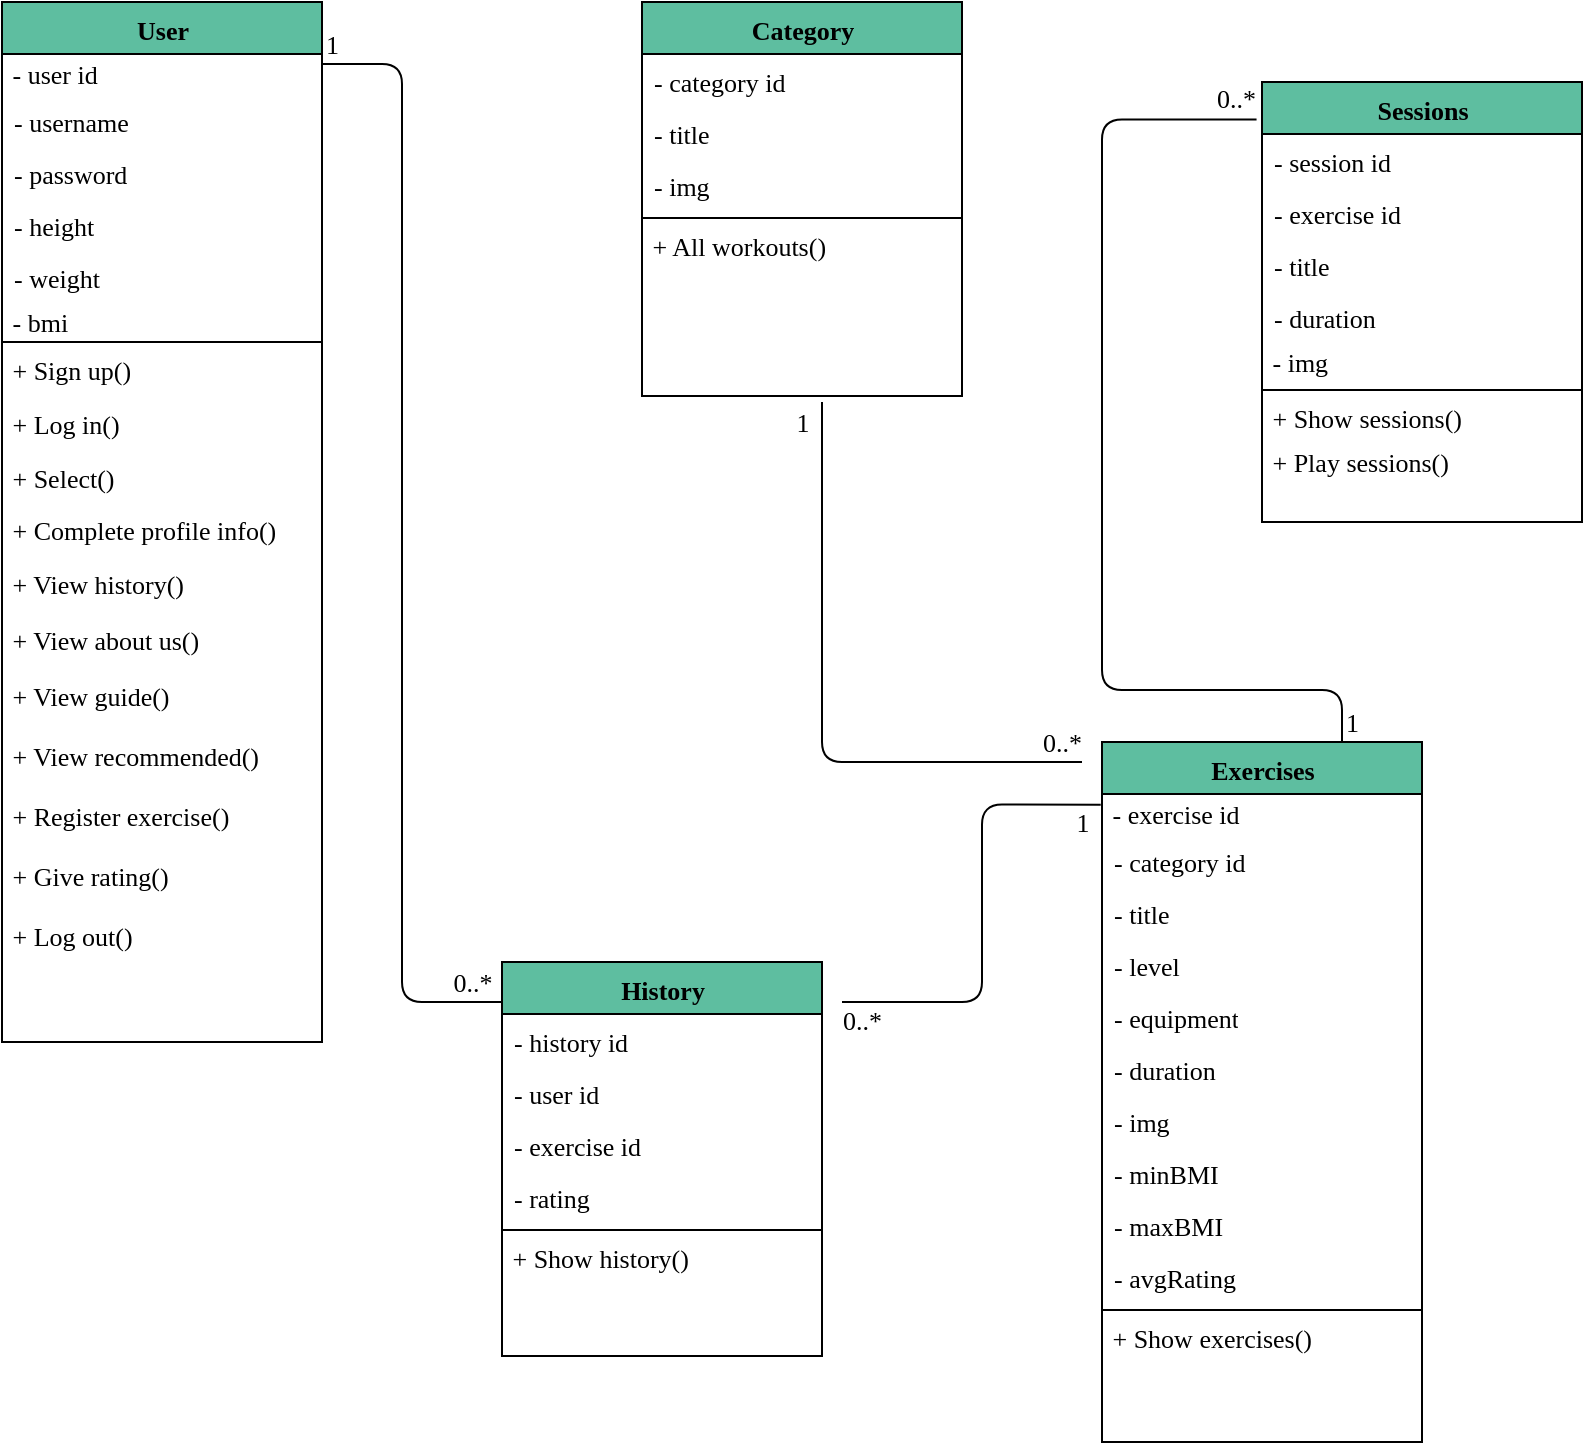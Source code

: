 <mxfile version="14.8.0" type="github">
  <diagram name="Page-1" id="9f46799a-70d6-7492-0946-bef42562c5a5">
    <mxGraphModel dx="1117" dy="623" grid="1" gridSize="10" guides="1" tooltips="1" connect="1" arrows="1" fold="1" page="1" pageScale="1" pageWidth="1100" pageHeight="850" background="#ffffff" math="0" shadow="0">
      <root>
        <mxCell id="0" />
        <mxCell id="1" parent="0" />
        <mxCell id="78961159f06e98e8-17" value="User" style="swimlane;html=1;fontStyle=1;align=center;verticalAlign=top;childLayout=stackLayout;horizontal=1;startSize=26;horizontalStack=0;resizeParent=1;resizeLast=0;collapsible=1;marginBottom=0;swimlaneFillColor=#ffffff;rounded=0;shadow=0;comic=0;labelBackgroundColor=none;strokeWidth=1;fontFamily=Times New Roman;fontSize=13;fillColor=#5EBEA0;" parent="1" vertex="1">
          <mxGeometry x="90" y="80" width="160" height="520" as="geometry">
            <mxRectangle x="90" y="83" width="100" height="26" as="alternateBounds" />
          </mxGeometry>
        </mxCell>
        <mxCell id="6QdSG1pBMYWLXJsXz6J8-28" value="&lt;font style=&quot;font-size: 13px&quot;&gt;&amp;nbsp;- user id&lt;/font&gt;" style="text;html=1;strokeColor=none;fillColor=none;align=left;verticalAlign=middle;whiteSpace=wrap;rounded=0;fontFamily=Times New Roman;fontSize=13;" parent="78961159f06e98e8-17" vertex="1">
          <mxGeometry y="26" width="160" height="20" as="geometry" />
        </mxCell>
        <mxCell id="78961159f06e98e8-21" value="&lt;font style=&quot;font-size: 13px&quot;&gt;- username&lt;/font&gt;" style="text;html=1;strokeColor=none;fillColor=none;align=left;verticalAlign=top;spacingLeft=4;spacingRight=4;whiteSpace=wrap;overflow=hidden;rotatable=0;points=[[0,0.5],[1,0.5]];portConstraint=eastwest;fontFamily=Times New Roman;fontSize=13;" parent="78961159f06e98e8-17" vertex="1">
          <mxGeometry y="46" width="160" height="26" as="geometry" />
        </mxCell>
        <mxCell id="78961159f06e98e8-23" value="&lt;font style=&quot;font-size: 13px&quot;&gt;- password&lt;/font&gt;" style="text;html=1;strokeColor=none;fillColor=none;align=left;verticalAlign=top;spacingLeft=4;spacingRight=4;whiteSpace=wrap;overflow=hidden;rotatable=0;points=[[0,0.5],[1,0.5]];portConstraint=eastwest;fontFamily=Times New Roman;fontSize=13;" parent="78961159f06e98e8-17" vertex="1">
          <mxGeometry y="72" width="160" height="26" as="geometry" />
        </mxCell>
        <mxCell id="78961159f06e98e8-25" value="&lt;font style=&quot;font-size: 13px&quot;&gt;- height&lt;/font&gt;" style="text;html=1;strokeColor=none;fillColor=none;align=left;verticalAlign=top;spacingLeft=4;spacingRight=4;whiteSpace=wrap;overflow=hidden;rotatable=0;points=[[0,0.5],[1,0.5]];portConstraint=eastwest;fontFamily=Times New Roman;fontSize=13;" parent="78961159f06e98e8-17" vertex="1">
          <mxGeometry y="98" width="160" height="26" as="geometry" />
        </mxCell>
        <mxCell id="78961159f06e98e8-26" value="&lt;font style=&quot;font-size: 13px&quot;&gt;- weight&lt;/font&gt;" style="text;html=1;strokeColor=none;fillColor=none;align=left;verticalAlign=top;spacingLeft=4;spacingRight=4;whiteSpace=wrap;overflow=hidden;rotatable=0;points=[[0,0.5],[1,0.5]];portConstraint=eastwest;fontFamily=Times New Roman;fontSize=13;" parent="78961159f06e98e8-17" vertex="1">
          <mxGeometry y="124" width="160" height="26" as="geometry" />
        </mxCell>
        <mxCell id="6QdSG1pBMYWLXJsXz6J8-2" value="&lt;font style=&quot;font-size: 13px&quot;&gt;&amp;nbsp;- bmi&lt;/font&gt;" style="text;html=1;strokeColor=none;fillColor=none;align=left;verticalAlign=middle;whiteSpace=wrap;rounded=0;fontFamily=Times New Roman;fontSize=13;" parent="78961159f06e98e8-17" vertex="1">
          <mxGeometry y="150" width="160" height="20" as="geometry" />
        </mxCell>
        <mxCell id="6QdSG1pBMYWLXJsXz6J8-5" value="&lt;font style=&quot;font-size: 13px&quot;&gt;&amp;nbsp;+ Sign up()&lt;/font&gt;" style="text;html=1;strokeColor=none;fillColor=none;align=left;verticalAlign=middle;whiteSpace=wrap;rounded=0;fontFamily=Times New Roman;fontSize=13;" parent="78961159f06e98e8-17" vertex="1">
          <mxGeometry y="170" width="160" height="28" as="geometry" />
        </mxCell>
        <mxCell id="6QdSG1pBMYWLXJsXz6J8-4" value="&lt;font style=&quot;font-size: 13px&quot;&gt;&amp;nbsp;+ Log in()&lt;/font&gt;" style="text;html=1;strokeColor=none;fillColor=none;align=left;verticalAlign=middle;whiteSpace=wrap;rounded=0;fontFamily=Times New Roman;fontSize=13;" parent="78961159f06e98e8-17" vertex="1">
          <mxGeometry y="198" width="160" height="26" as="geometry" />
        </mxCell>
        <mxCell id="6QdSG1pBMYWLXJsXz6J8-6" value="&lt;font style=&quot;font-size: 13px&quot;&gt;&amp;nbsp;+ Select()&lt;/font&gt;" style="text;html=1;strokeColor=none;fillColor=none;align=left;verticalAlign=middle;whiteSpace=wrap;rounded=0;fontFamily=Times New Roman;fontSize=13;" parent="78961159f06e98e8-17" vertex="1">
          <mxGeometry y="224" width="160" height="28" as="geometry" />
        </mxCell>
        <mxCell id="6QdSG1pBMYWLXJsXz6J8-7" value="&lt;font style=&quot;font-size: 13px&quot;&gt;&amp;nbsp;+ Complete profile info()&lt;/font&gt;" style="text;html=1;strokeColor=none;fillColor=none;align=left;verticalAlign=middle;whiteSpace=wrap;rounded=0;fontFamily=Times New Roman;fontSize=13;" parent="78961159f06e98e8-17" vertex="1">
          <mxGeometry y="252" width="160" height="24" as="geometry" />
        </mxCell>
        <mxCell id="6QdSG1pBMYWLXJsXz6J8-14" value="" style="endArrow=none;html=1;exitX=0;exitY=0;exitDx=0;exitDy=0;entryX=1;entryY=0;entryDx=0;entryDy=0;fontFamily=Times New Roman;fontSize=13;" parent="78961159f06e98e8-17" source="6QdSG1pBMYWLXJsXz6J8-5" target="6QdSG1pBMYWLXJsXz6J8-5" edge="1">
          <mxGeometry width="50" height="50" relative="1" as="geometry">
            <mxPoint x="300" y="250" as="sourcePoint" />
            <mxPoint x="350" y="200" as="targetPoint" />
          </mxGeometry>
        </mxCell>
        <mxCell id="xIkDIPTrsvpT3gbHnP_f-16" value="&lt;font style=&quot;font-size: 13px&quot;&gt;&amp;nbsp;+ View history()&lt;/font&gt;" style="text;html=1;strokeColor=none;fillColor=none;align=left;verticalAlign=middle;whiteSpace=wrap;rounded=0;fontFamily=Times New Roman;fontSize=13;" vertex="1" parent="78961159f06e98e8-17">
          <mxGeometry y="276" width="160" height="30" as="geometry" />
        </mxCell>
        <mxCell id="6QdSG1pBMYWLXJsXz6J8-8" value="&lt;font style=&quot;font-size: 13px&quot;&gt;&amp;nbsp;+ View about us()&lt;/font&gt;" style="text;html=1;strokeColor=none;fillColor=none;align=left;verticalAlign=middle;whiteSpace=wrap;rounded=0;fontFamily=Times New Roman;fontSize=13;" parent="78961159f06e98e8-17" vertex="1">
          <mxGeometry y="306" width="160" height="26" as="geometry" />
        </mxCell>
        <mxCell id="6QdSG1pBMYWLXJsXz6J8-18" value="&lt;font style=&quot;font-size: 13px&quot;&gt;&amp;nbsp;+ View guide()&lt;/font&gt;" style="text;html=1;strokeColor=none;fillColor=none;align=left;verticalAlign=middle;whiteSpace=wrap;rounded=0;fontFamily=Times New Roman;fontSize=13;" parent="78961159f06e98e8-17" vertex="1">
          <mxGeometry y="332" width="160" height="30" as="geometry" />
        </mxCell>
        <mxCell id="xIkDIPTrsvpT3gbHnP_f-17" value="&lt;font style=&quot;font-size: 13px&quot;&gt;&amp;nbsp;+ View recommended()&lt;/font&gt;" style="text;html=1;strokeColor=none;fillColor=none;align=left;verticalAlign=middle;whiteSpace=wrap;rounded=0;fontFamily=Times New Roman;fontSize=13;" vertex="1" parent="78961159f06e98e8-17">
          <mxGeometry y="362" width="160" height="30" as="geometry" />
        </mxCell>
        <mxCell id="xIkDIPTrsvpT3gbHnP_f-18" value="&amp;nbsp;+ Register exercise()" style="text;html=1;strokeColor=none;fillColor=none;align=left;verticalAlign=middle;whiteSpace=wrap;rounded=0;fontFamily=Times New Roman;fontSize=13;" vertex="1" parent="78961159f06e98e8-17">
          <mxGeometry y="392" width="160" height="30" as="geometry" />
        </mxCell>
        <mxCell id="xIkDIPTrsvpT3gbHnP_f-19" value="&amp;nbsp;+ Give rating()" style="text;html=1;strokeColor=none;fillColor=none;align=left;verticalAlign=middle;whiteSpace=wrap;rounded=0;fontFamily=Times New Roman;fontSize=13;" vertex="1" parent="78961159f06e98e8-17">
          <mxGeometry y="422" width="160" height="30" as="geometry" />
        </mxCell>
        <mxCell id="xIkDIPTrsvpT3gbHnP_f-21" value="&amp;nbsp;+ Log out()" style="text;html=1;strokeColor=none;fillColor=none;align=left;verticalAlign=middle;whiteSpace=wrap;rounded=0;fontFamily=Times New Roman;fontSize=13;" vertex="1" parent="78961159f06e98e8-17">
          <mxGeometry y="452" width="160" height="30" as="geometry" />
        </mxCell>
        <mxCell id="78961159f06e98e8-30" value="Exercises" style="swimlane;html=1;fontStyle=1;align=center;verticalAlign=top;childLayout=stackLayout;horizontal=1;startSize=26;horizontalStack=0;resizeParent=1;resizeLast=0;collapsible=1;marginBottom=0;swimlaneFillColor=#ffffff;rounded=0;shadow=0;comic=0;labelBackgroundColor=none;strokeWidth=1;fontFamily=Times New Roman;fontSize=13;fillColor=#5EBEA0;" parent="1" vertex="1">
          <mxGeometry x="640" y="450" width="160" height="350" as="geometry" />
        </mxCell>
        <mxCell id="6QdSG1pBMYWLXJsXz6J8-63" value="&amp;nbsp;- exercise id" style="text;html=1;align=left;verticalAlign=middle;resizable=0;points=[];autosize=1;fontFamily=Times New Roman;fontSize=13;" parent="78961159f06e98e8-30" vertex="1">
          <mxGeometry y="26" width="160" height="20" as="geometry" />
        </mxCell>
        <mxCell id="78961159f06e98e8-34" value="- category id" style="text;html=1;strokeColor=none;fillColor=none;align=left;verticalAlign=top;spacingLeft=4;spacingRight=4;whiteSpace=wrap;overflow=hidden;rotatable=0;points=[[0,0.5],[1,0.5]];portConstraint=eastwest;fontFamily=Times New Roman;fontSize=13;" parent="78961159f06e98e8-30" vertex="1">
          <mxGeometry y="46" width="160" height="26" as="geometry" />
        </mxCell>
        <mxCell id="78961159f06e98e8-33" value="- title" style="text;html=1;strokeColor=none;fillColor=none;align=left;verticalAlign=top;spacingLeft=4;spacingRight=4;whiteSpace=wrap;overflow=hidden;rotatable=0;points=[[0,0.5],[1,0.5]];portConstraint=eastwest;fontFamily=Times New Roman;fontSize=13;" parent="78961159f06e98e8-30" vertex="1">
          <mxGeometry y="72" width="160" height="26" as="geometry" />
        </mxCell>
        <mxCell id="78961159f06e98e8-31" value="- level" style="text;html=1;strokeColor=none;fillColor=none;align=left;verticalAlign=top;spacingLeft=4;spacingRight=4;whiteSpace=wrap;overflow=hidden;rotatable=0;points=[[0,0.5],[1,0.5]];portConstraint=eastwest;fontFamily=Times New Roman;fontSize=13;" parent="78961159f06e98e8-30" vertex="1">
          <mxGeometry y="98" width="160" height="26" as="geometry" />
        </mxCell>
        <mxCell id="xIkDIPTrsvpT3gbHnP_f-4" value="- equipment" style="text;html=1;strokeColor=none;fillColor=none;align=left;verticalAlign=top;spacingLeft=4;spacingRight=4;whiteSpace=wrap;overflow=hidden;rotatable=0;points=[[0,0.5],[1,0.5]];portConstraint=eastwest;fontFamily=Times New Roman;fontSize=13;" vertex="1" parent="78961159f06e98e8-30">
          <mxGeometry y="124" width="160" height="26" as="geometry" />
        </mxCell>
        <mxCell id="xIkDIPTrsvpT3gbHnP_f-7" value="- duration" style="text;html=1;strokeColor=none;fillColor=none;align=left;verticalAlign=top;spacingLeft=4;spacingRight=4;whiteSpace=wrap;overflow=hidden;rotatable=0;points=[[0,0.5],[1,0.5]];portConstraint=eastwest;fontFamily=Times New Roman;fontSize=13;" vertex="1" parent="78961159f06e98e8-30">
          <mxGeometry y="150" width="160" height="26" as="geometry" />
        </mxCell>
        <mxCell id="xIkDIPTrsvpT3gbHnP_f-5" value="- img" style="text;html=1;strokeColor=none;fillColor=none;align=left;verticalAlign=top;spacingLeft=4;spacingRight=4;whiteSpace=wrap;overflow=hidden;rotatable=0;points=[[0,0.5],[1,0.5]];portConstraint=eastwest;fontFamily=Times New Roman;fontSize=13;" vertex="1" parent="78961159f06e98e8-30">
          <mxGeometry y="176" width="160" height="26" as="geometry" />
        </mxCell>
        <mxCell id="xIkDIPTrsvpT3gbHnP_f-3" value="- minBMI" style="text;html=1;strokeColor=none;fillColor=none;align=left;verticalAlign=top;spacingLeft=4;spacingRight=4;whiteSpace=wrap;overflow=hidden;rotatable=0;points=[[0,0.5],[1,0.5]];portConstraint=eastwest;fontFamily=Times New Roman;fontSize=13;" vertex="1" parent="78961159f06e98e8-30">
          <mxGeometry y="202" width="160" height="26" as="geometry" />
        </mxCell>
        <mxCell id="xIkDIPTrsvpT3gbHnP_f-6" value="- maxBMI" style="text;html=1;strokeColor=none;fillColor=none;align=left;verticalAlign=top;spacingLeft=4;spacingRight=4;whiteSpace=wrap;overflow=hidden;rotatable=0;points=[[0,0.5],[1,0.5]];portConstraint=eastwest;fontFamily=Times New Roman;fontSize=13;" vertex="1" parent="78961159f06e98e8-30">
          <mxGeometry y="228" width="160" height="26" as="geometry" />
        </mxCell>
        <mxCell id="78961159f06e98e8-32" value="- avgRating" style="text;html=1;strokeColor=none;fillColor=none;align=left;verticalAlign=top;spacingLeft=4;spacingRight=4;whiteSpace=wrap;overflow=hidden;rotatable=0;points=[[0,0.5],[1,0.5]];portConstraint=eastwest;fontFamily=Times New Roman;fontSize=13;" parent="78961159f06e98e8-30" vertex="1">
          <mxGeometry y="254" width="160" height="26" as="geometry" />
        </mxCell>
        <mxCell id="78961159f06e98e8-38" value="&lt;br style=&quot;font-size: 13px;&quot;&gt;&lt;br style=&quot;font-size: 13px;&quot;&gt;" style="line;html=1;strokeWidth=1;fillColor=none;align=left;verticalAlign=middle;spacingTop=-1;spacingLeft=3;spacingRight=3;rotatable=0;labelPosition=right;points=[];portConstraint=eastwest;fontFamily=Times New Roman;fontSize=13;" parent="78961159f06e98e8-30" vertex="1">
          <mxGeometry y="280" width="160" height="8" as="geometry" />
        </mxCell>
        <mxCell id="6QdSG1pBMYWLXJsXz6J8-20" value="&amp;nbsp;+ Show exercises()" style="text;html=1;strokeColor=none;fillColor=none;align=left;verticalAlign=middle;whiteSpace=wrap;rounded=0;fontFamily=Times New Roman;fontSize=13;" parent="78961159f06e98e8-30" vertex="1">
          <mxGeometry y="288" width="160" height="20" as="geometry" />
        </mxCell>
        <mxCell id="78961159f06e98e8-43" value="Category" style="swimlane;html=1;fontStyle=1;align=center;verticalAlign=top;childLayout=stackLayout;horizontal=1;startSize=26;horizontalStack=0;resizeParent=1;resizeLast=0;collapsible=1;marginBottom=0;swimlaneFillColor=#ffffff;rounded=0;shadow=0;comic=0;labelBackgroundColor=none;strokeWidth=1;fontFamily=Times New Roman;fontSize=13;fillColor=#5EBEA0;" parent="1" vertex="1">
          <mxGeometry x="410" y="80" width="160" height="197" as="geometry" />
        </mxCell>
        <mxCell id="78961159f06e98e8-44" value="- category id" style="text;html=1;strokeColor=none;fillColor=none;align=left;verticalAlign=top;spacingLeft=4;spacingRight=4;whiteSpace=wrap;overflow=hidden;rotatable=0;points=[[0,0.5],[1,0.5]];portConstraint=eastwest;fontFamily=Times New Roman;fontSize=13;" parent="78961159f06e98e8-43" vertex="1">
          <mxGeometry y="26" width="160" height="26" as="geometry" />
        </mxCell>
        <mxCell id="78961159f06e98e8-50" value="- title" style="text;html=1;strokeColor=none;fillColor=none;align=left;verticalAlign=top;spacingLeft=4;spacingRight=4;whiteSpace=wrap;overflow=hidden;rotatable=0;points=[[0,0.5],[1,0.5]];portConstraint=eastwest;fontFamily=Times New Roman;fontSize=13;" parent="78961159f06e98e8-43" vertex="1">
          <mxGeometry y="52" width="160" height="26" as="geometry" />
        </mxCell>
        <mxCell id="78961159f06e98e8-45" value="- img" style="text;html=1;strokeColor=none;fillColor=none;align=left;verticalAlign=top;spacingLeft=4;spacingRight=4;whiteSpace=wrap;overflow=hidden;rotatable=0;points=[[0,0.5],[1,0.5]];portConstraint=eastwest;fontFamily=Times New Roman;fontSize=13;" parent="78961159f06e98e8-43" vertex="1">
          <mxGeometry y="78" width="160" height="26" as="geometry" />
        </mxCell>
        <mxCell id="78961159f06e98e8-51" value="" style="line;html=1;strokeWidth=1;fillColor=none;align=left;verticalAlign=middle;spacingTop=-1;spacingLeft=3;spacingRight=3;rotatable=0;labelPosition=right;points=[];portConstraint=eastwest;fontFamily=Times New Roman;fontSize=13;" parent="78961159f06e98e8-43" vertex="1">
          <mxGeometry y="104" width="160" height="8" as="geometry" />
        </mxCell>
        <mxCell id="6QdSG1pBMYWLXJsXz6J8-19" value="&amp;nbsp;+ All workouts()" style="text;html=1;strokeColor=none;fillColor=none;align=left;verticalAlign=middle;whiteSpace=wrap;rounded=0;fontFamily=Times New Roman;fontSize=13;" parent="78961159f06e98e8-43" vertex="1">
          <mxGeometry y="112" width="160" height="20" as="geometry" />
        </mxCell>
        <mxCell id="6QdSG1pBMYWLXJsXz6J8-21" value="Sessions" style="swimlane;html=1;fontStyle=1;align=center;verticalAlign=top;childLayout=stackLayout;horizontal=1;startSize=26;horizontalStack=0;resizeParent=1;resizeLast=0;collapsible=1;marginBottom=0;swimlaneFillColor=#ffffff;rounded=0;shadow=0;comic=0;labelBackgroundColor=none;strokeWidth=1;fontFamily=Times New Roman;fontSize=13;fillColor=#5EBEA0;" parent="1" vertex="1">
          <mxGeometry x="720" y="120" width="160" height="220" as="geometry" />
        </mxCell>
        <mxCell id="6QdSG1pBMYWLXJsXz6J8-22" value="- session id" style="text;html=1;strokeColor=none;fillColor=none;align=left;verticalAlign=top;spacingLeft=4;spacingRight=4;whiteSpace=wrap;overflow=hidden;rotatable=0;points=[[0,0.5],[1,0.5]];portConstraint=eastwest;fontFamily=Times New Roman;fontSize=13;" parent="6QdSG1pBMYWLXJsXz6J8-21" vertex="1">
          <mxGeometry y="26" width="160" height="26" as="geometry" />
        </mxCell>
        <mxCell id="6QdSG1pBMYWLXJsXz6J8-23" value="- exercise id" style="text;html=1;strokeColor=none;fillColor=none;align=left;verticalAlign=top;spacingLeft=4;spacingRight=4;whiteSpace=wrap;overflow=hidden;rotatable=0;points=[[0,0.5],[1,0.5]];portConstraint=eastwest;fontFamily=Times New Roman;fontSize=13;" parent="6QdSG1pBMYWLXJsXz6J8-21" vertex="1">
          <mxGeometry y="52" width="160" height="26" as="geometry" />
        </mxCell>
        <mxCell id="6QdSG1pBMYWLXJsXz6J8-24" value="- title" style="text;html=1;strokeColor=none;fillColor=none;align=left;verticalAlign=top;spacingLeft=4;spacingRight=4;whiteSpace=wrap;overflow=hidden;rotatable=0;points=[[0,0.5],[1,0.5]];portConstraint=eastwest;fontFamily=Times New Roman;fontSize=13;" parent="6QdSG1pBMYWLXJsXz6J8-21" vertex="1">
          <mxGeometry y="78" width="160" height="26" as="geometry" />
        </mxCell>
        <mxCell id="6QdSG1pBMYWLXJsXz6J8-25" value="- duration" style="text;html=1;strokeColor=none;fillColor=none;align=left;verticalAlign=top;spacingLeft=4;spacingRight=4;whiteSpace=wrap;overflow=hidden;rotatable=0;points=[[0,0.5],[1,0.5]];portConstraint=eastwest;fontFamily=Times New Roman;fontSize=13;" parent="6QdSG1pBMYWLXJsXz6J8-21" vertex="1">
          <mxGeometry y="104" width="160" height="26" as="geometry" />
        </mxCell>
        <mxCell id="6QdSG1pBMYWLXJsXz6J8-30" value="&amp;nbsp;- img" style="text;html=1;strokeColor=none;fillColor=none;align=left;verticalAlign=middle;whiteSpace=wrap;rounded=0;fontFamily=Times New Roman;fontSize=13;" parent="6QdSG1pBMYWLXJsXz6J8-21" vertex="1">
          <mxGeometry y="130" width="160" height="20" as="geometry" />
        </mxCell>
        <mxCell id="6QdSG1pBMYWLXJsXz6J8-26" value="" style="line;html=1;strokeWidth=1;fillColor=none;align=left;verticalAlign=middle;spacingTop=-1;spacingLeft=3;spacingRight=3;rotatable=0;labelPosition=right;points=[];portConstraint=eastwest;fontFamily=Times New Roman;fontSize=13;" parent="6QdSG1pBMYWLXJsXz6J8-21" vertex="1">
          <mxGeometry y="150" width="160" height="8" as="geometry" />
        </mxCell>
        <mxCell id="6QdSG1pBMYWLXJsXz6J8-31" value="&amp;nbsp;+ Show sessions()" style="text;html=1;strokeColor=none;fillColor=none;align=left;verticalAlign=middle;whiteSpace=wrap;rounded=0;fontFamily=Times New Roman;fontSize=13;" parent="6QdSG1pBMYWLXJsXz6J8-21" vertex="1">
          <mxGeometry y="158" width="160" height="20" as="geometry" />
        </mxCell>
        <mxCell id="6QdSG1pBMYWLXJsXz6J8-39" value="" style="endArrow=none;html=1;edgeStyle=orthogonalEdgeStyle;entryX=-0.017;entryY=0.085;entryDx=0;entryDy=0;entryPerimeter=0;exitX=0.75;exitY=0;exitDx=0;exitDy=0;fontFamily=Times New Roman;fontSize=13;" parent="1" edge="1" target="6QdSG1pBMYWLXJsXz6J8-21" source="78961159f06e98e8-30">
          <mxGeometry relative="1" as="geometry">
            <mxPoint x="580" y="424" as="sourcePoint" />
            <mxPoint x="660" y="140" as="targetPoint" />
            <Array as="points">
              <mxPoint x="760" y="424" />
              <mxPoint x="640" y="424" />
              <mxPoint x="640" y="139" />
            </Array>
          </mxGeometry>
        </mxCell>
        <mxCell id="6QdSG1pBMYWLXJsXz6J8-40" value="1" style="edgeLabel;resizable=0;html=1;align=left;verticalAlign=bottom;fontFamily=Times New Roman;fontSize=13;" parent="6QdSG1pBMYWLXJsXz6J8-39" connectable="0" vertex="1">
          <mxGeometry x="-1" relative="1" as="geometry" />
        </mxCell>
        <mxCell id="6QdSG1pBMYWLXJsXz6J8-41" value="0..*" style="edgeLabel;resizable=0;html=1;align=right;verticalAlign=bottom;fontFamily=Times New Roman;fontSize=13;" parent="6QdSG1pBMYWLXJsXz6J8-39" connectable="0" vertex="1">
          <mxGeometry x="1" relative="1" as="geometry" />
        </mxCell>
        <mxCell id="6QdSG1pBMYWLXJsXz6J8-53" value="" style="endArrow=none;html=1;edgeStyle=orthogonalEdgeStyle;exitX=1;exitY=0.25;exitDx=0;exitDy=0;fontFamily=Times New Roman;fontSize=13;" parent="1" source="6QdSG1pBMYWLXJsXz6J8-28" edge="1">
          <mxGeometry relative="1" as="geometry">
            <mxPoint x="280" y="298.5" as="sourcePoint" />
            <mxPoint x="340" y="580" as="targetPoint" />
            <Array as="points">
              <mxPoint x="290" y="111" />
              <mxPoint x="290" y="580" />
            </Array>
          </mxGeometry>
        </mxCell>
        <mxCell id="6QdSG1pBMYWLXJsXz6J8-54" value="1" style="edgeLabel;resizable=0;html=1;align=left;verticalAlign=bottom;fontFamily=Times New Roman;fontSize=13;" parent="6QdSG1pBMYWLXJsXz6J8-53" connectable="0" vertex="1">
          <mxGeometry x="-1" relative="1" as="geometry" />
        </mxCell>
        <mxCell id="6QdSG1pBMYWLXJsXz6J8-57" value="" style="endArrow=none;html=1;edgeStyle=orthogonalEdgeStyle;fontFamily=Times New Roman;fontSize=13;" parent="1" edge="1">
          <mxGeometry relative="1" as="geometry">
            <mxPoint x="500" y="280" as="sourcePoint" />
            <mxPoint x="630" y="460" as="targetPoint" />
            <Array as="points">
              <mxPoint x="500" y="320" />
              <mxPoint x="500" y="320" />
            </Array>
          </mxGeometry>
        </mxCell>
        <mxCell id="6QdSG1pBMYWLXJsXz6J8-59" value="0..*" style="edgeLabel;resizable=0;html=1;align=right;verticalAlign=bottom;fontFamily=Times New Roman;fontSize=13;" parent="6QdSG1pBMYWLXJsXz6J8-57" connectable="0" vertex="1">
          <mxGeometry x="1" relative="1" as="geometry" />
        </mxCell>
        <mxCell id="6QdSG1pBMYWLXJsXz6J8-60" value="1" style="text;html=1;align=center;verticalAlign=middle;resizable=0;points=[];autosize=1;fontFamily=Times New Roman;fontSize=13;" parent="1" vertex="1">
          <mxGeometry x="480" y="280" width="20" height="20" as="geometry" />
        </mxCell>
        <mxCell id="6QdSG1pBMYWLXJsXz6J8-64" value="0..*" style="text;html=1;align=center;verticalAlign=middle;resizable=0;points=[];autosize=1;fontFamily=Times New Roman;fontSize=13;" parent="1" vertex="1">
          <mxGeometry x="310" y="560" width="30" height="20" as="geometry" />
        </mxCell>
        <mxCell id="xIkDIPTrsvpT3gbHnP_f-8" value="History" style="swimlane;html=1;fontStyle=1;align=center;verticalAlign=top;childLayout=stackLayout;horizontal=1;startSize=26;horizontalStack=0;resizeParent=1;resizeLast=0;collapsible=1;marginBottom=0;swimlaneFillColor=#ffffff;rounded=0;shadow=0;comic=0;labelBackgroundColor=none;strokeWidth=1;fontFamily=Times New Roman;fontSize=13;fillColor=#5EBEA0;" vertex="1" parent="1">
          <mxGeometry x="340" y="560" width="160" height="197" as="geometry" />
        </mxCell>
        <mxCell id="xIkDIPTrsvpT3gbHnP_f-9" value="- history id" style="text;html=1;strokeColor=none;fillColor=none;align=left;verticalAlign=top;spacingLeft=4;spacingRight=4;whiteSpace=wrap;overflow=hidden;rotatable=0;points=[[0,0.5],[1,0.5]];portConstraint=eastwest;fontFamily=Times New Roman;fontSize=13;" vertex="1" parent="xIkDIPTrsvpT3gbHnP_f-8">
          <mxGeometry y="26" width="160" height="26" as="geometry" />
        </mxCell>
        <mxCell id="xIkDIPTrsvpT3gbHnP_f-10" value="- user id" style="text;html=1;strokeColor=none;fillColor=none;align=left;verticalAlign=top;spacingLeft=4;spacingRight=4;whiteSpace=wrap;overflow=hidden;rotatable=0;points=[[0,0.5],[1,0.5]];portConstraint=eastwest;fontFamily=Times New Roman;fontSize=13;" vertex="1" parent="xIkDIPTrsvpT3gbHnP_f-8">
          <mxGeometry y="52" width="160" height="26" as="geometry" />
        </mxCell>
        <mxCell id="xIkDIPTrsvpT3gbHnP_f-11" value="- exercise id" style="text;html=1;strokeColor=none;fillColor=none;align=left;verticalAlign=top;spacingLeft=4;spacingRight=4;whiteSpace=wrap;overflow=hidden;rotatable=0;points=[[0,0.5],[1,0.5]];portConstraint=eastwest;fontFamily=Times New Roman;fontSize=13;" vertex="1" parent="xIkDIPTrsvpT3gbHnP_f-8">
          <mxGeometry y="78" width="160" height="26" as="geometry" />
        </mxCell>
        <mxCell id="xIkDIPTrsvpT3gbHnP_f-12" value="- rating" style="text;html=1;strokeColor=none;fillColor=none;align=left;verticalAlign=top;spacingLeft=4;spacingRight=4;whiteSpace=wrap;overflow=hidden;rotatable=0;points=[[0,0.5],[1,0.5]];portConstraint=eastwest;fontFamily=Times New Roman;fontSize=13;" vertex="1" parent="xIkDIPTrsvpT3gbHnP_f-8">
          <mxGeometry y="104" width="160" height="26" as="geometry" />
        </mxCell>
        <mxCell id="xIkDIPTrsvpT3gbHnP_f-14" value="" style="line;html=1;strokeWidth=1;fillColor=none;align=left;verticalAlign=middle;spacingTop=-1;spacingLeft=3;spacingRight=3;rotatable=0;labelPosition=right;points=[];portConstraint=eastwest;fontFamily=Times New Roman;fontSize=13;" vertex="1" parent="xIkDIPTrsvpT3gbHnP_f-8">
          <mxGeometry y="130" width="160" height="8" as="geometry" />
        </mxCell>
        <mxCell id="xIkDIPTrsvpT3gbHnP_f-15" value="&amp;nbsp;+ Show history()" style="text;html=1;strokeColor=none;fillColor=none;align=left;verticalAlign=middle;whiteSpace=wrap;rounded=0;fontFamily=Times New Roman;fontSize=13;" vertex="1" parent="xIkDIPTrsvpT3gbHnP_f-8">
          <mxGeometry y="138" width="160" height="20" as="geometry" />
        </mxCell>
        <mxCell id="xIkDIPTrsvpT3gbHnP_f-20" value="&amp;nbsp;+ Play sessions()" style="text;html=1;strokeColor=none;fillColor=none;align=left;verticalAlign=middle;whiteSpace=wrap;rounded=0;fontFamily=Times New Roman;fontSize=13;" vertex="1" parent="1">
          <mxGeometry x="720" y="300" width="160" height="20" as="geometry" />
        </mxCell>
        <mxCell id="xIkDIPTrsvpT3gbHnP_f-22" value="" style="endArrow=none;html=1;edgeStyle=orthogonalEdgeStyle;exitX=-0.004;exitY=0.267;exitDx=0;exitDy=0;exitPerimeter=0;fontFamily=Times New Roman;fontSize=13;" edge="1" parent="1" source="6QdSG1pBMYWLXJsXz6J8-63">
          <mxGeometry relative="1" as="geometry">
            <mxPoint x="580" y="440" as="sourcePoint" />
            <mxPoint x="510" y="580" as="targetPoint" />
            <Array as="points">
              <mxPoint x="580" y="481" />
              <mxPoint x="580" y="580" />
            </Array>
          </mxGeometry>
        </mxCell>
        <mxCell id="xIkDIPTrsvpT3gbHnP_f-23" value="0..*" style="edgeLabel;resizable=0;html=1;align=right;verticalAlign=bottom;fontFamily=Times New Roman;fontSize=13;" connectable="0" vertex="1" parent="xIkDIPTrsvpT3gbHnP_f-22">
          <mxGeometry x="1" relative="1" as="geometry">
            <mxPoint x="20" y="19" as="offset" />
          </mxGeometry>
        </mxCell>
        <mxCell id="xIkDIPTrsvpT3gbHnP_f-24" value="1" style="text;html=1;align=center;verticalAlign=middle;resizable=0;points=[];autosize=1;fontFamily=Times New Roman;fontSize=13;" vertex="1" parent="1">
          <mxGeometry x="620" y="480" width="20" height="20" as="geometry" />
        </mxCell>
      </root>
    </mxGraphModel>
  </diagram>
</mxfile>
